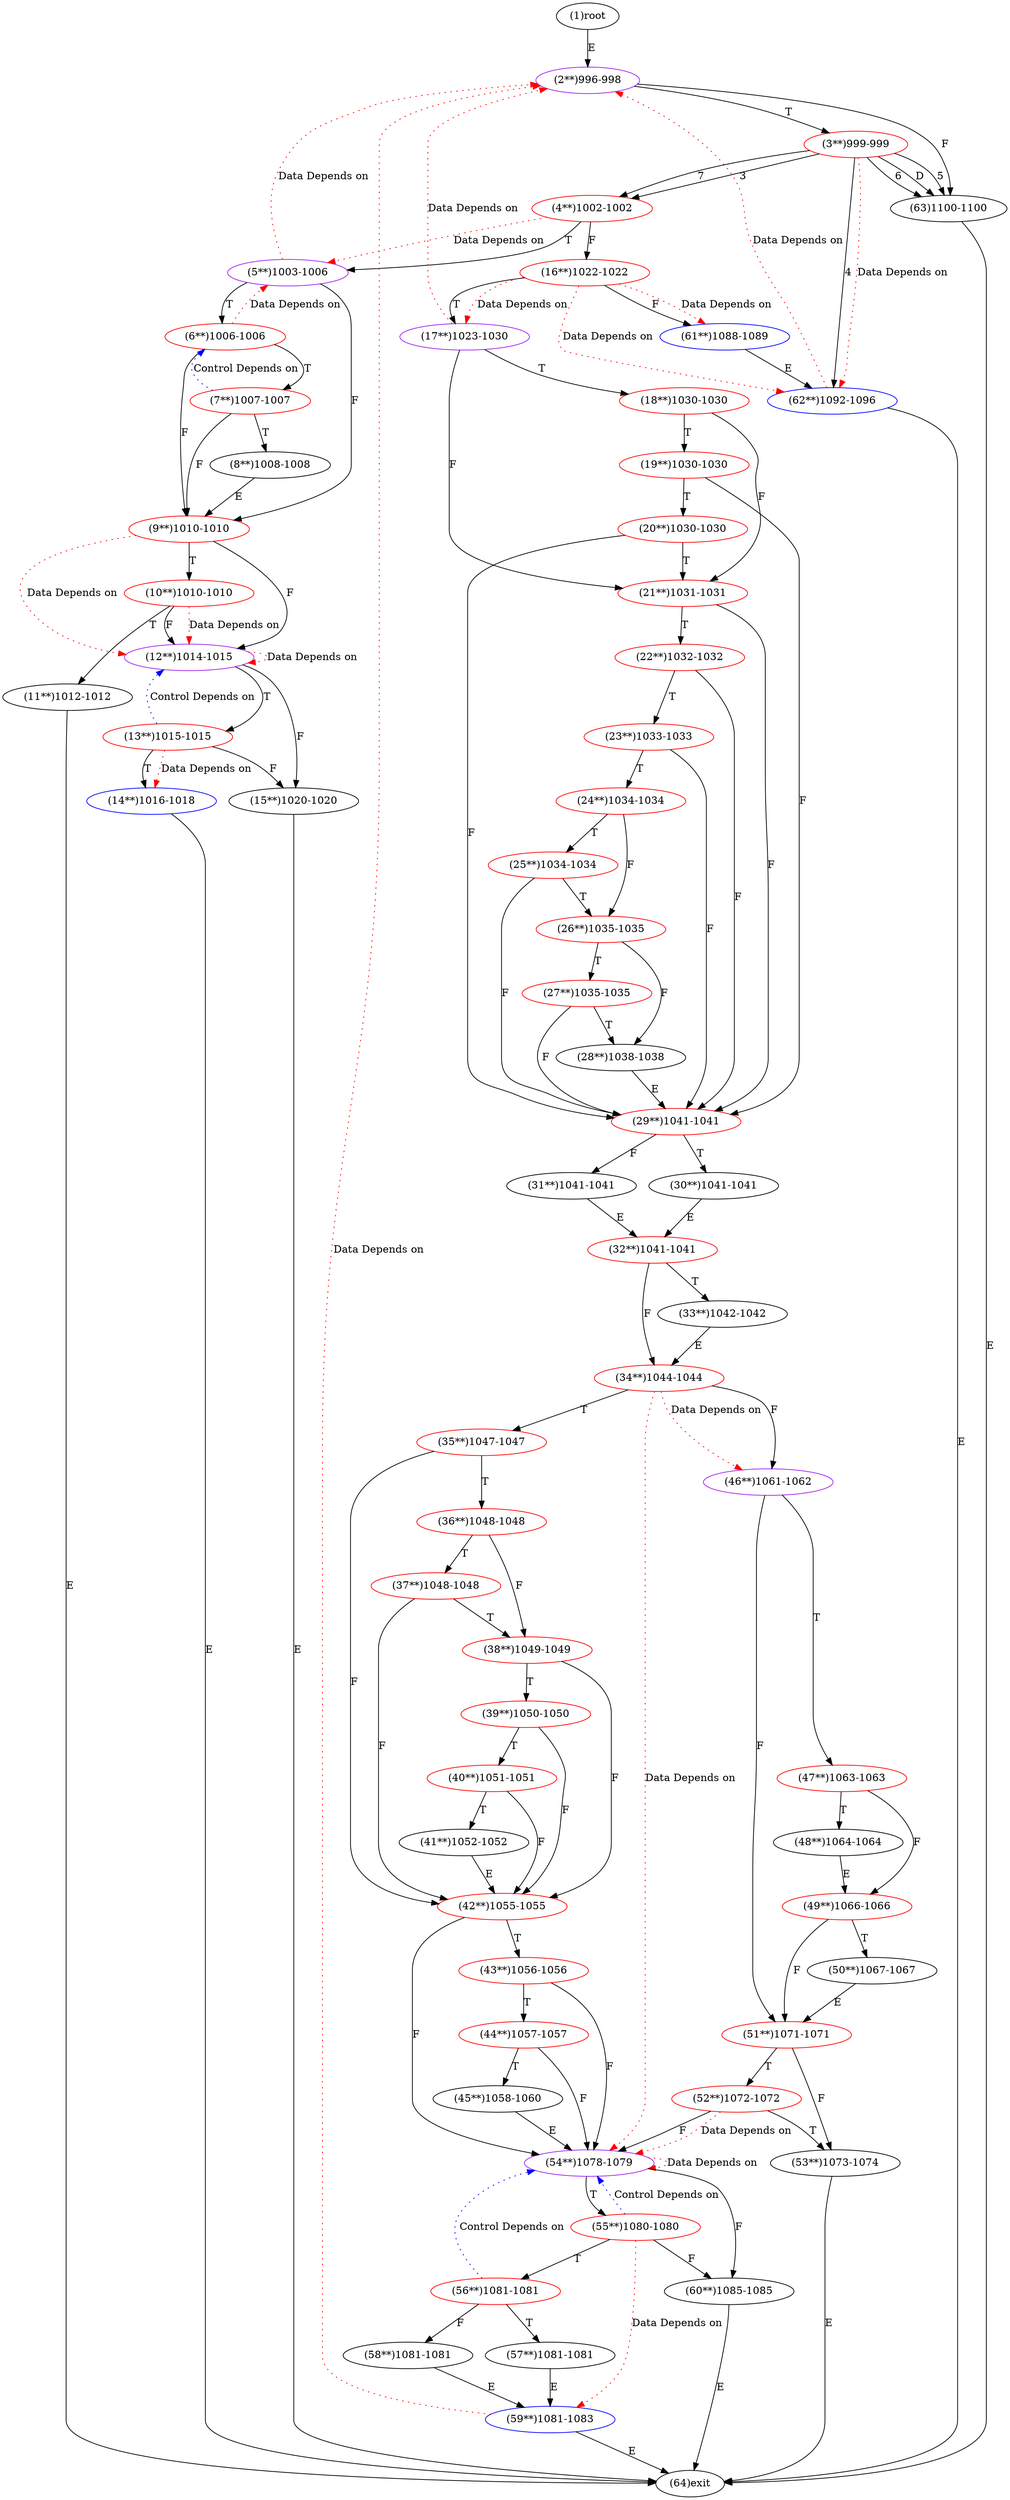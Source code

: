 digraph "" { 
1[ label="(1)root"];
2[ label="(2**)996-998",color=purple];
3[ label="(3**)999-999",color=red];
4[ label="(4**)1002-1002",color=red];
5[ label="(5**)1003-1006",color=purple];
6[ label="(6**)1006-1006",color=red];
7[ label="(7**)1007-1007",color=red];
8[ label="(8**)1008-1008"];
9[ label="(9**)1010-1010",color=red];
10[ label="(10**)1010-1010",color=red];
11[ label="(11**)1012-1012"];
12[ label="(12**)1014-1015",color=purple];
13[ label="(13**)1015-1015",color=red];
14[ label="(14**)1016-1018",color=blue];
15[ label="(15**)1020-1020"];
17[ label="(17**)1023-1030",color=purple];
16[ label="(16**)1022-1022",color=red];
19[ label="(19**)1030-1030",color=red];
18[ label="(18**)1030-1030",color=red];
21[ label="(21**)1031-1031",color=red];
20[ label="(20**)1030-1030",color=red];
23[ label="(23**)1033-1033",color=red];
22[ label="(22**)1032-1032",color=red];
25[ label="(25**)1034-1034",color=red];
24[ label="(24**)1034-1034",color=red];
27[ label="(27**)1035-1035",color=red];
26[ label="(26**)1035-1035",color=red];
29[ label="(29**)1041-1041",color=red];
28[ label="(28**)1038-1038"];
31[ label="(31**)1041-1041"];
30[ label="(30**)1041-1041"];
34[ label="(34**)1044-1044",color=red];
35[ label="(35**)1047-1047",color=red];
32[ label="(32**)1041-1041",color=red];
33[ label="(33**)1042-1042"];
38[ label="(38**)1049-1049",color=red];
39[ label="(39**)1050-1050",color=red];
36[ label="(36**)1048-1048",color=red];
37[ label="(37**)1048-1048",color=red];
42[ label="(42**)1055-1055",color=red];
43[ label="(43**)1056-1056",color=red];
40[ label="(40**)1051-1051",color=red];
41[ label="(41**)1052-1052"];
46[ label="(46**)1061-1062",color=purple];
47[ label="(47**)1063-1063",color=red];
44[ label="(44**)1057-1057",color=red];
45[ label="(45**)1058-1060"];
51[ label="(51**)1071-1071",color=red];
50[ label="(50**)1067-1067"];
49[ label="(49**)1066-1066",color=red];
48[ label="(48**)1064-1064"];
55[ label="(55**)1080-1080",color=red];
54[ label="(54**)1078-1079",color=purple];
53[ label="(53**)1073-1074"];
52[ label="(52**)1072-1072",color=red];
59[ label="(59**)1081-1083",color=blue];
58[ label="(58**)1081-1081"];
57[ label="(57**)1081-1081"];
56[ label="(56**)1081-1081",color=red];
63[ label="(63)1100-1100"];
62[ label="(62**)1092-1096",color=blue];
61[ label="(61**)1088-1089",color=blue];
60[ label="(60**)1085-1085"];
64[ label="(64)exit"];
1->2[ label="E"];
2->63[ label="F"];
2->3[ label="T"];
3->4[ label="3"];
3->62[ label="4"];
3->63[ label="5"];
3->63[ label="6"];
3->4[ label="7"];
3->63[ label="D"];
4->16[ label="F"];
4->5[ label="T"];
5->9[ label="F"];
5->6[ label="T"];
6->9[ label="F"];
6->7[ label="T"];
7->9[ label="F"];
7->8[ label="T"];
8->9[ label="E"];
9->12[ label="F"];
9->10[ label="T"];
10->12[ label="F"];
10->11[ label="T"];
11->64[ label="E"];
12->15[ label="F"];
12->13[ label="T"];
13->15[ label="F"];
13->14[ label="T"];
14->64[ label="E"];
15->64[ label="E"];
16->61[ label="F"];
16->17[ label="T"];
17->21[ label="F"];
17->18[ label="T"];
18->21[ label="F"];
18->19[ label="T"];
19->29[ label="F"];
19->20[ label="T"];
20->29[ label="F"];
20->21[ label="T"];
21->29[ label="F"];
21->22[ label="T"];
22->29[ label="F"];
22->23[ label="T"];
23->29[ label="F"];
23->24[ label="T"];
24->26[ label="F"];
24->25[ label="T"];
25->29[ label="F"];
25->26[ label="T"];
26->28[ label="F"];
26->27[ label="T"];
27->29[ label="F"];
27->28[ label="T"];
28->29[ label="E"];
29->31[ label="F"];
29->30[ label="T"];
30->32[ label="E"];
31->32[ label="E"];
32->34[ label="F"];
32->33[ label="T"];
33->34[ label="E"];
34->46[ label="F"];
34->35[ label="T"];
35->42[ label="F"];
35->36[ label="T"];
36->38[ label="F"];
36->37[ label="T"];
37->42[ label="F"];
37->38[ label="T"];
38->42[ label="F"];
38->39[ label="T"];
39->42[ label="F"];
39->40[ label="T"];
40->42[ label="F"];
40->41[ label="T"];
41->42[ label="E"];
42->54[ label="F"];
42->43[ label="T"];
43->54[ label="F"];
43->44[ label="T"];
44->54[ label="F"];
44->45[ label="T"];
45->54[ label="E"];
46->51[ label="F"];
46->47[ label="T"];
47->49[ label="F"];
47->48[ label="T"];
48->49[ label="E"];
49->51[ label="F"];
49->50[ label="T"];
50->51[ label="E"];
51->53[ label="F"];
51->52[ label="T"];
52->54[ label="F"];
52->53[ label="T"];
53->64[ label="E"];
54->60[ label="F"];
54->55[ label="T"];
55->60[ label="F"];
55->56[ label="T"];
56->58[ label="F"];
56->57[ label="T"];
57->59[ label="E"];
58->59[ label="E"];
59->64[ label="E"];
60->64[ label="E"];
61->62[ label="E"];
62->64[ label="E"];
63->64[ label="E"];
3->62[ color="red" label="Data Depends on" style = dotted ];
4->5[ color="red" label="Data Depends on" style = dotted ];
5->2[ color="red" label="Data Depends on" style = dotted ];
6->5[ color="red" label="Data Depends on" style = dotted ];
7->6[ color="blue" label="Control Depends on" style = dotted ];
9->12[ color="red" label="Data Depends on" style = dotted ];
10->12[ color="red" label="Data Depends on" style = dotted ];
12->12[ color="red" label="Data Depends on" style = dotted ];
13->12[ color="blue" label="Control Depends on" style = dotted ];
13->14[ color="red" label="Data Depends on" style = dotted ];
17->2[ color="red" label="Data Depends on" style = dotted ];
16->17[ color="red" label="Data Depends on" style = dotted ];
16->62[ color="red" label="Data Depends on" style = dotted ];
16->61[ color="red" label="Data Depends on" style = dotted ];
34->54[ color="red" label="Data Depends on" style = dotted ];
34->46[ color="red" label="Data Depends on" style = dotted ];
55->54[ color="blue" label="Control Depends on" style = dotted ];
55->59[ color="red" label="Data Depends on" style = dotted ];
54->54[ color="red" label="Data Depends on" style = dotted ];
52->54[ color="red" label="Data Depends on" style = dotted ];
59->2[ color="red" label="Data Depends on" style = dotted ];
56->54[ color="blue" label="Control Depends on" style = dotted ];
62->2[ color="red" label="Data Depends on" style = dotted ];
}